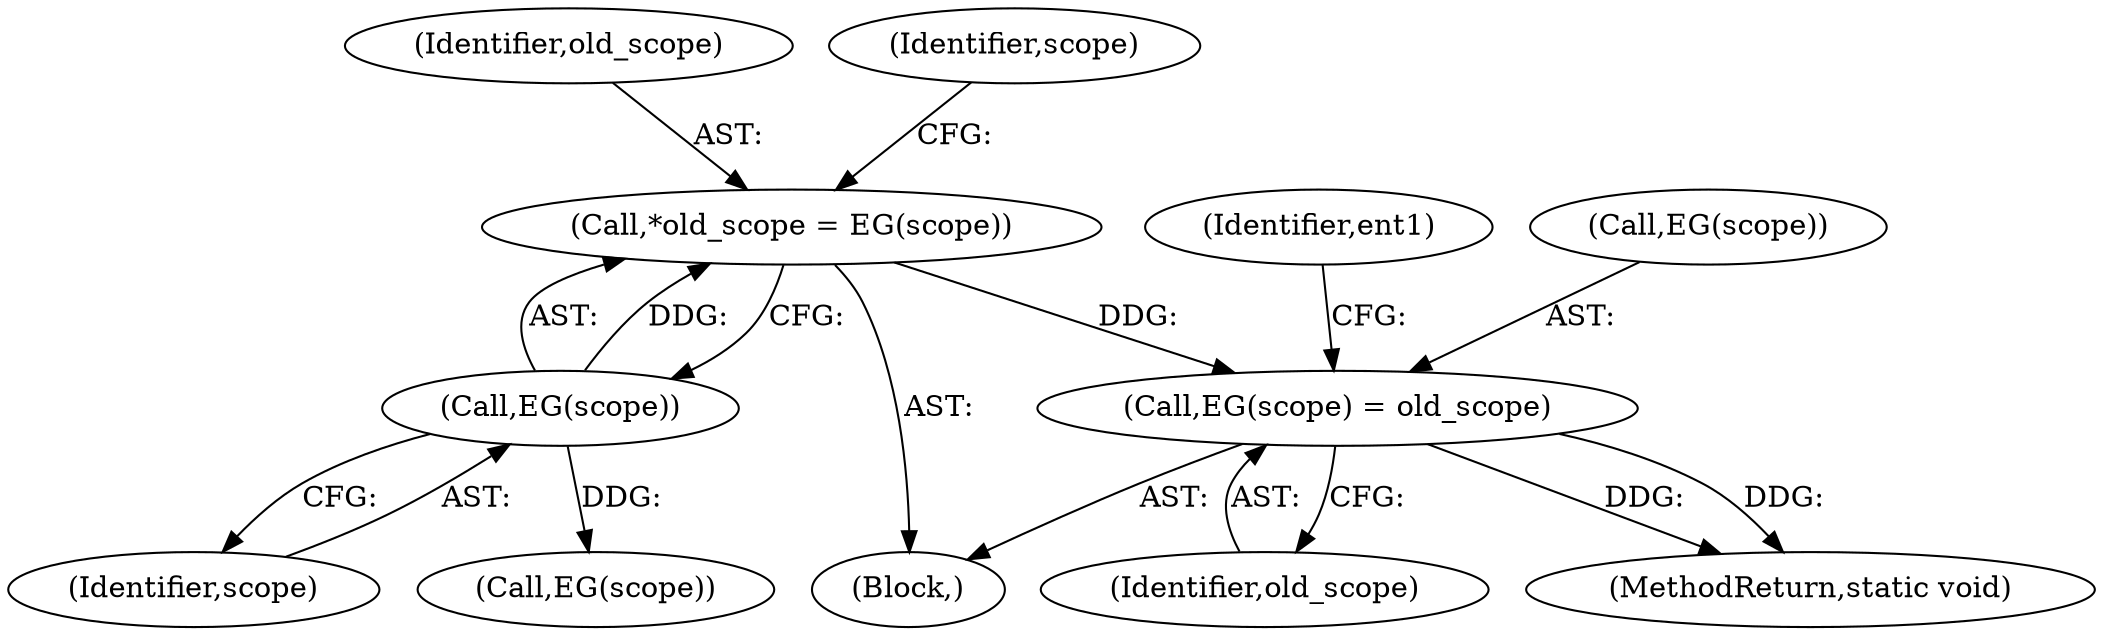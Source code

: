 digraph "0_php-src_6045de69c7dedcba3eadf7c4bba424b19c81d00d_0@pointer" {
"1000515" [label="(Call,EG(scope) = old_scope)"];
"1000490" [label="(Call,*old_scope = EG(scope))"];
"1000492" [label="(Call,EG(scope))"];
"1000495" [label="(Call,EG(scope))"];
"1000488" [label="(Block,)"];
"1000491" [label="(Identifier,old_scope)"];
"1000496" [label="(Identifier,scope)"];
"1000541" [label="(Identifier,ent1)"];
"1000516" [label="(Call,EG(scope))"];
"1000515" [label="(Call,EG(scope) = old_scope)"];
"1000492" [label="(Call,EG(scope))"];
"1000603" [label="(MethodReturn,static void)"];
"1000518" [label="(Identifier,old_scope)"];
"1000493" [label="(Identifier,scope)"];
"1000490" [label="(Call,*old_scope = EG(scope))"];
"1000515" -> "1000488"  [label="AST: "];
"1000515" -> "1000518"  [label="CFG: "];
"1000516" -> "1000515"  [label="AST: "];
"1000518" -> "1000515"  [label="AST: "];
"1000541" -> "1000515"  [label="CFG: "];
"1000515" -> "1000603"  [label="DDG: "];
"1000515" -> "1000603"  [label="DDG: "];
"1000490" -> "1000515"  [label="DDG: "];
"1000490" -> "1000488"  [label="AST: "];
"1000490" -> "1000492"  [label="CFG: "];
"1000491" -> "1000490"  [label="AST: "];
"1000492" -> "1000490"  [label="AST: "];
"1000496" -> "1000490"  [label="CFG: "];
"1000492" -> "1000490"  [label="DDG: "];
"1000492" -> "1000493"  [label="CFG: "];
"1000493" -> "1000492"  [label="AST: "];
"1000492" -> "1000495"  [label="DDG: "];
}
